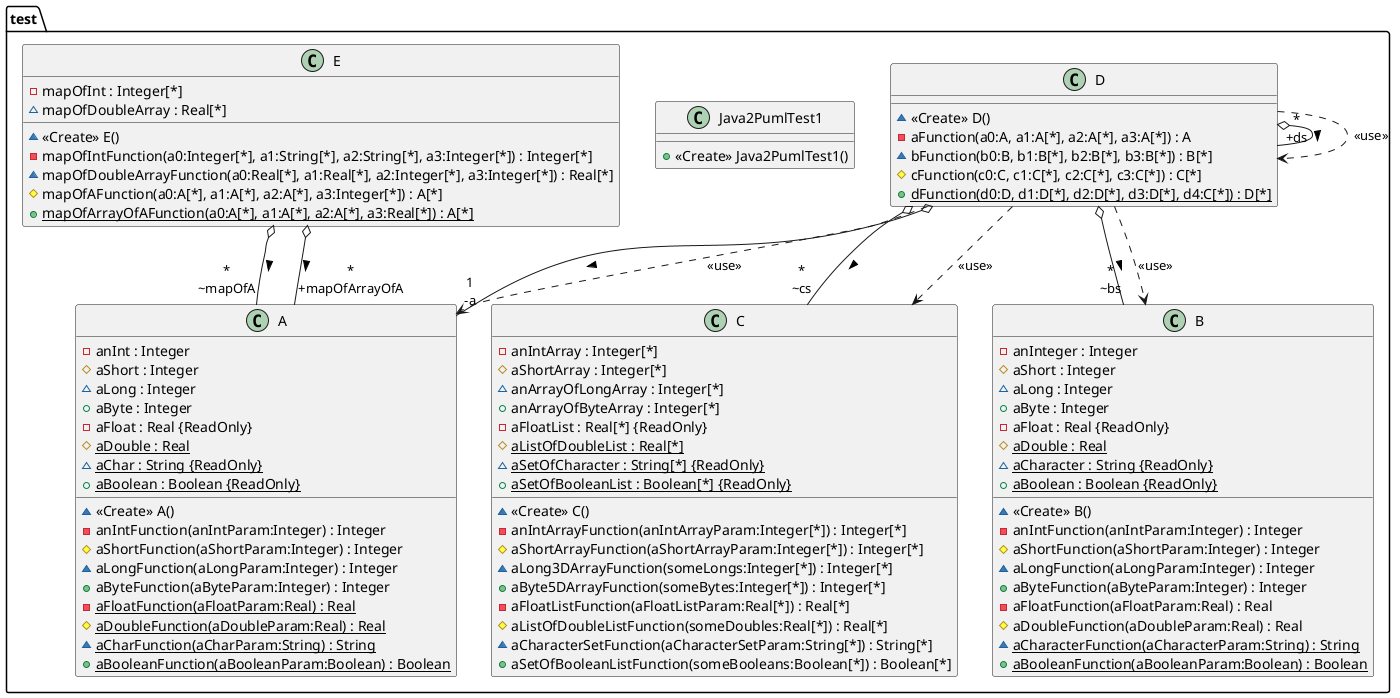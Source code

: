 @startuml

package [test]{
	class B{
	-  anInteger : Integer 
	#  aShort : Integer 
	~  aLong : Integer 
	+  aByte : Integer 
	-  aFloat : Real {ReadOnly}
	# {static} aDouble : Real 
	~ {static} aCharacter : String {ReadOnly}
	+ {static} aBoolean : Boolean {ReadOnly}
~ <<Create>> B()
-  anIntFunction(anIntParam:Integer) : Integer
#  aShortFunction(aShortParam:Integer) : Integer
~  aLongFunction(aLongParam:Integer) : Integer
+  aByteFunction(aByteParam:Integer) : Integer
-  aFloatFunction(aFloatParam:Real) : Real
#  aDoubleFunction(aDoubleParam:Real) : Real
~ {static} aCharacterFunction(aCharacterParam:String) : String
+ {static} aBooleanFunction(aBooleanParam:Boolean) : Boolean
}


class A{
	-  anInt : Integer 
	#  aShort : Integer 
	~  aLong : Integer 
	+  aByte : Integer 
	-  aFloat : Real {ReadOnly}
	# {static} aDouble : Real 
	~ {static} aChar : String {ReadOnly}
	+ {static} aBoolean : Boolean {ReadOnly}
~ <<Create>> A()
-  anIntFunction(anIntParam:Integer) : Integer
#  aShortFunction(aShortParam:Integer) : Integer
~  aLongFunction(aLongParam:Integer) : Integer
+  aByteFunction(aByteParam:Integer) : Integer
- {static} aFloatFunction(aFloatParam:Real) : Real
# {static} aDoubleFunction(aDoubleParam:Real) : Real
~ {static} aCharFunction(aCharParam:String) : String
+ {static} aBooleanFunction(aBooleanParam:Boolean) : Boolean
}


class D{
~ <<Create>> D()
-  aFunction(a0:A, a1:A[*], a2:A[*], a3:A[*]) : A
~  bFunction(b0:B, b1:B[*], b2:B[*], b3:B[*]) : B[*]
#  cFunction(c0:C, c1:C[*], c2:C[*], c3:C[*]) : C[*]
+ {static} dFunction(d0:D, d1:D[*], d2:D[*], d3:D[*], d4:C[*]) : D[*]
}
D o-- "1\n-a" A : >
D o-- "*\n~bs" B : >
D o-- "*\n~cs" C : >
D o-- "*\n+ds" D : >
D ..> B : <<use>>
D ..> A : <<use>>
D ..> D : <<use>>
D ..> C : <<use>>


class Java2PumlTest1{
+ <<Create>> Java2PumlTest1()
}


class E{
	-  mapOfInt : Integer[*] 
	~  mapOfDoubleArray : Real[*] 
~ <<Create>> E()
-  mapOfIntFunction(a0:Integer[*], a1:String[*], a2:String[*], a3:Integer[*]) : Integer[*]
~  mapOfDoubleArrayFunction(a0:Real[*], a1:Real[*], a2:Integer[*], a3:Integer[*]) : Real[*]
#  mapOfAFunction(a0:A[*], a1:A[*], a2:A[*], a3:Integer[*]) : A[*]
+ {static} mapOfArrayOfAFunction(a0:A[*], a1:A[*], a2:A[*], a3:Real[*]) : A[*]
}
E o-- "*\n~mapOfA" A : >
E o-- "*\n+mapOfArrayOfA" A : >


class C{
	-  anIntArray : Integer[*] 
	#  aShortArray : Integer[*] 
	~  anArrayOfLongArray : Integer[*] 
	+  anArrayOfByteArray : Integer[*] 
	-  aFloatList : Real[*] {ReadOnly}
	# {static} aListOfDoubleList : Real[*] 
	~ {static} aSetOfCharacter : String[*] {ReadOnly}
	+ {static} aSetOfBooleanList : Boolean[*] {ReadOnly}
~ <<Create>> C()
-  anIntArrayFunction(anIntArrayParam:Integer[*]) : Integer[*]
#  aShortArrayFunction(aShortArrayParam:Integer[*]) : Integer[*]
~  aLong3DArrayFunction(someLongs:Integer[*]) : Integer[*]
+  aByte5DArrayFunction(someBytes:Integer[*]) : Integer[*]
-  aFloatListFunction(aFloatListParam:Real[*]) : Real[*]
#  aListOfDoubleListFunction(someDoubles:Real[*]) : Real[*]
~  aCharacterSetFunction(aCharacterSetParam:String[*]) : String[*]
+  aSetOfBooleanListFunction(someBooleans:Boolean[*]) : Boolean[*]
}


}
@enduml
